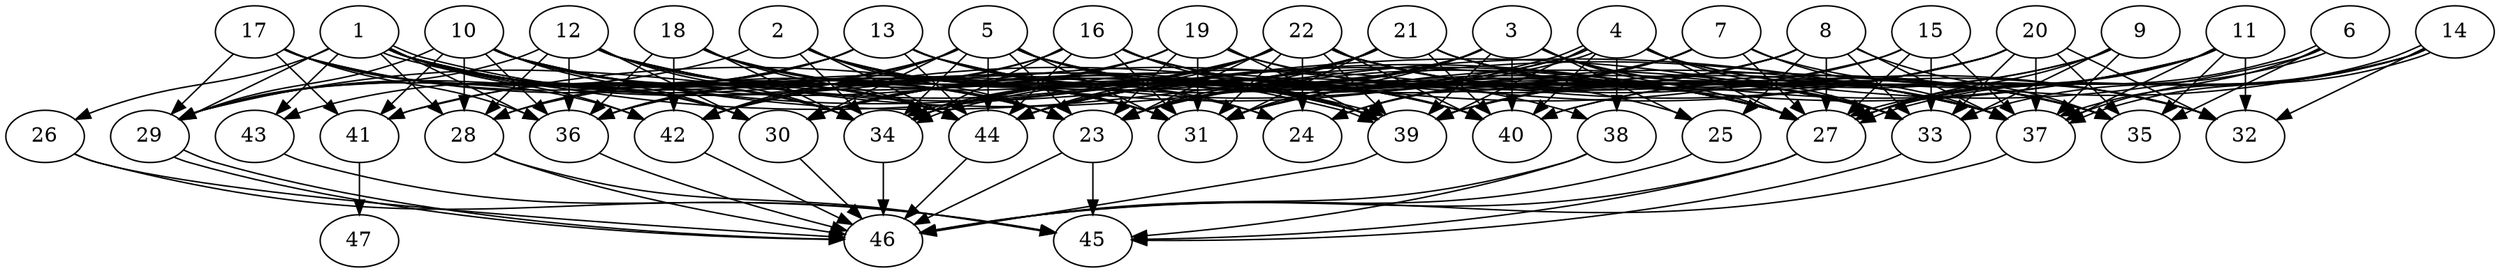 // DAG (tier=3-complex, mode=compute, n=47, ccr=0.499, fat=0.780, density=0.738, regular=0.359, jump=0.319, mindata=1048576, maxdata=16777216)
// DAG automatically generated by daggen at Sun Aug 24 16:33:34 2025
// /home/ermia/Project/Environments/daggen/bin/daggen --dot --ccr 0.499 --fat 0.780 --regular 0.359 --density 0.738 --jump 0.319 --mindata 1048576 --maxdata 16777216 -n 47 
digraph G {
  1 [size="4706948334746394", alpha="0.19", expect_size="2353474167373197"]
  1 -> 23 [size ="159171622207488"]
  1 -> 24 [size ="159171622207488"]
  1 -> 26 [size ="159171622207488"]
  1 -> 28 [size ="159171622207488"]
  1 -> 29 [size ="159171622207488"]
  1 -> 30 [size ="159171622207488"]
  1 -> 31 [size ="159171622207488"]
  1 -> 33 [size ="159171622207488"]
  1 -> 34 [size ="159171622207488"]
  1 -> 36 [size ="159171622207488"]
  1 -> 39 [size ="159171622207488"]
  1 -> 39 [size ="159171622207488"]
  1 -> 42 [size ="159171622207488"]
  1 -> 43 [size ="159171622207488"]
  1 -> 44 [size ="159171622207488"]
  2 [size="29721861554176000000", alpha="0.12", expect_size="14860930777088000000"]
  2 -> 23 [size ="76761006080000"]
  2 -> 29 [size ="76761006080000"]
  2 -> 31 [size ="76761006080000"]
  2 -> 34 [size ="76761006080000"]
  2 -> 39 [size ="76761006080000"]
  2 -> 40 [size ="76761006080000"]
  2 -> 44 [size ="76761006080000"]
  3 [size="5759896430196038656", alpha="0.10", expect_size="2879948215098019328"]
  3 -> 23 [size ="2008347922399232"]
  3 -> 25 [size ="2008347922399232"]
  3 -> 27 [size ="2008347922399232"]
  3 -> 31 [size ="2008347922399232"]
  3 -> 33 [size ="2008347922399232"]
  3 -> 34 [size ="2008347922399232"]
  3 -> 37 [size ="2008347922399232"]
  3 -> 39 [size ="2008347922399232"]
  3 -> 40 [size ="2008347922399232"]
  3 -> 42 [size ="2008347922399232"]
  4 [size="3146902333457630208", alpha="0.20", expect_size="1573451166728815104"]
  4 -> 27 [size ="1468282385203200"]
  4 -> 30 [size ="1468282385203200"]
  4 -> 32 [size ="1468282385203200"]
  4 -> 33 [size ="1468282385203200"]
  4 -> 34 [size ="1468282385203200"]
  4 -> 34 [size ="1468282385203200"]
  4 -> 35 [size ="1468282385203200"]
  4 -> 38 [size ="1468282385203200"]
  4 -> 39 [size ="1468282385203200"]
  4 -> 40 [size ="1468282385203200"]
  4 -> 41 [size ="1468282385203200"]
  5 [size="45695804884510880", alpha="0.11", expect_size="22847902442255440"]
  5 -> 23 [size ="729906069635072"]
  5 -> 27 [size ="729906069635072"]
  5 -> 30 [size ="729906069635072"]
  5 -> 31 [size ="729906069635072"]
  5 -> 33 [size ="729906069635072"]
  5 -> 34 [size ="729906069635072"]
  5 -> 36 [size ="729906069635072"]
  5 -> 38 [size ="729906069635072"]
  5 -> 39 [size ="729906069635072"]
  5 -> 40 [size ="729906069635072"]
  5 -> 41 [size ="729906069635072"]
  5 -> 42 [size ="729906069635072"]
  5 -> 44 [size ="729906069635072"]
  6 [size="21798819125996290048", alpha="0.17", expect_size="10899409562998145024"]
  6 -> 27 [size ="62427886518272"]
  6 -> 27 [size ="62427886518272"]
  6 -> 31 [size ="62427886518272"]
  6 -> 35 [size ="62427886518272"]
  6 -> 37 [size ="62427886518272"]
  7 [size="30773726724872520", alpha="0.14", expect_size="15386863362436260"]
  7 -> 24 [size ="1991509763162112"]
  7 -> 27 [size ="1991509763162112"]
  7 -> 30 [size ="1991509763162112"]
  7 -> 31 [size ="1991509763162112"]
  7 -> 32 [size ="1991509763162112"]
  7 -> 37 [size ="1991509763162112"]
  7 -> 44 [size ="1991509763162112"]
  8 [size="857318995891722752", alpha="0.19", expect_size="428659497945861376"]
  8 -> 23 [size ="1263546906181632"]
  8 -> 24 [size ="1263546906181632"]
  8 -> 25 [size ="1263546906181632"]
  8 -> 27 [size ="1263546906181632"]
  8 -> 31 [size ="1263546906181632"]
  8 -> 33 [size ="1263546906181632"]
  8 -> 35 [size ="1263546906181632"]
  8 -> 37 [size ="1263546906181632"]
  8 -> 44 [size ="1263546906181632"]
  9 [size="705113488910253555712", alpha="0.13", expect_size="352556744455126777856"]
  9 -> 27 [size ="633766582157312"]
  9 -> 33 [size ="633766582157312"]
  9 -> 37 [size ="633766582157312"]
  9 -> 39 [size ="633766582157312"]
  9 -> 40 [size ="633766582157312"]
  10 [size="181484541979222081536", alpha="0.05", expect_size="90742270989611040768"]
  10 -> 27 [size ="256438412771328"]
  10 -> 28 [size ="256438412771328"]
  10 -> 29 [size ="256438412771328"]
  10 -> 30 [size ="256438412771328"]
  10 -> 31 [size ="256438412771328"]
  10 -> 34 [size ="256438412771328"]
  10 -> 36 [size ="256438412771328"]
  10 -> 37 [size ="256438412771328"]
  10 -> 40 [size ="256438412771328"]
  10 -> 41 [size ="256438412771328"]
  10 -> 44 [size ="256438412771328"]
  11 [size="3559896350932545", alpha="0.18", expect_size="1779948175466272"]
  11 -> 23 [size ="73696404307968"]
  11 -> 27 [size ="73696404307968"]
  11 -> 32 [size ="73696404307968"]
  11 -> 35 [size ="73696404307968"]
  11 -> 37 [size ="73696404307968"]
  11 -> 40 [size ="73696404307968"]
  11 -> 44 [size ="73696404307968"]
  12 [size="1042372493826072960", alpha="0.19", expect_size="521186246913036480"]
  12 -> 27 [size ="402978334834688"]
  12 -> 28 [size ="402978334834688"]
  12 -> 29 [size ="402978334834688"]
  12 -> 30 [size ="402978334834688"]
  12 -> 34 [size ="402978334834688"]
  12 -> 36 [size ="402978334834688"]
  12 -> 37 [size ="402978334834688"]
  12 -> 39 [size ="402978334834688"]
  12 -> 44 [size ="402978334834688"]
  13 [size="2967865986116795498496", alpha="0.19", expect_size="1483932993058397749248"]
  13 -> 24 [size ="1652162820046848"]
  13 -> 27 [size ="1652162820046848"]
  13 -> 28 [size ="1652162820046848"]
  13 -> 29 [size ="1652162820046848"]
  13 -> 37 [size ="1652162820046848"]
  13 -> 39 [size ="1652162820046848"]
  13 -> 43 [size ="1652162820046848"]
  13 -> 44 [size ="1652162820046848"]
  14 [size="204596686137737536", alpha="0.04", expect_size="102298343068868768"]
  14 -> 27 [size ="195778039513088"]
  14 -> 32 [size ="195778039513088"]
  14 -> 33 [size ="195778039513088"]
  14 -> 37 [size ="195778039513088"]
  14 -> 37 [size ="195778039513088"]
  14 -> 39 [size ="195778039513088"]
  15 [size="560002106785038912", alpha="0.03", expect_size="280001053392519456"]
  15 -> 27 [size ="449236164411392"]
  15 -> 33 [size ="449236164411392"]
  15 -> 37 [size ="449236164411392"]
  15 -> 39 [size ="449236164411392"]
  15 -> 42 [size ="449236164411392"]
  16 [size="29317053613253624", alpha="0.19", expect_size="14658526806626812"]
  16 -> 25 [size ="545901156237312"]
  16 -> 27 [size ="545901156237312"]
  16 -> 31 [size ="545901156237312"]
  16 -> 34 [size ="545901156237312"]
  16 -> 36 [size ="545901156237312"]
  16 -> 37 [size ="545901156237312"]
  16 -> 39 [size ="545901156237312"]
  16 -> 42 [size ="545901156237312"]
  16 -> 44 [size ="545901156237312"]
  17 [size="81982629198300448", alpha="0.11", expect_size="40991314599150224"]
  17 -> 23 [size ="217931078172672"]
  17 -> 29 [size ="217931078172672"]
  17 -> 30 [size ="217931078172672"]
  17 -> 31 [size ="217931078172672"]
  17 -> 36 [size ="217931078172672"]
  17 -> 41 [size ="217931078172672"]
  17 -> 42 [size ="217931078172672"]
  18 [size="7732000779581928", alpha="0.07", expect_size="3866000389790964"]
  18 -> 23 [size ="147341545832448"]
  18 -> 31 [size ="147341545832448"]
  18 -> 34 [size ="147341545832448"]
  18 -> 36 [size ="147341545832448"]
  18 -> 40 [size ="147341545832448"]
  18 -> 42 [size ="147341545832448"]
  18 -> 44 [size ="147341545832448"]
  19 [size="25435620213147020", alpha="0.18", expect_size="12717810106573510"]
  19 -> 23 [size ="667152067592192"]
  19 -> 27 [size ="667152067592192"]
  19 -> 28 [size ="667152067592192"]
  19 -> 30 [size ="667152067592192"]
  19 -> 31 [size ="667152067592192"]
  19 -> 35 [size ="667152067592192"]
  19 -> 39 [size ="667152067592192"]
  20 [size="356465087799341632", alpha="0.05", expect_size="178232543899670816"]
  20 -> 30 [size ="449358948466688"]
  20 -> 31 [size ="449358948466688"]
  20 -> 32 [size ="449358948466688"]
  20 -> 33 [size ="449358948466688"]
  20 -> 34 [size ="449358948466688"]
  20 -> 35 [size ="449358948466688"]
  20 -> 37 [size ="449358948466688"]
  20 -> 39 [size ="449358948466688"]
  21 [size="1719718863962112000", alpha="0.05", expect_size="859859431981056000"]
  21 -> 23 [size ="11483165491200"]
  21 -> 30 [size ="11483165491200"]
  21 -> 31 [size ="11483165491200"]
  21 -> 32 [size ="11483165491200"]
  21 -> 33 [size ="11483165491200"]
  21 -> 35 [size ="11483165491200"]
  21 -> 36 [size ="11483165491200"]
  21 -> 40 [size ="11483165491200"]
  21 -> 44 [size ="11483165491200"]
  22 [size="7984371036360368", alpha="0.20", expect_size="3992185518180184"]
  22 -> 23 [size ="838357559017472"]
  22 -> 24 [size ="838357559017472"]
  22 -> 27 [size ="838357559017472"]
  22 -> 29 [size ="838357559017472"]
  22 -> 30 [size ="838357559017472"]
  22 -> 31 [size ="838357559017472"]
  22 -> 32 [size ="838357559017472"]
  22 -> 34 [size ="838357559017472"]
  22 -> 35 [size ="838357559017472"]
  22 -> 36 [size ="838357559017472"]
  22 -> 37 [size ="838357559017472"]
  22 -> 39 [size ="838357559017472"]
  22 -> 40 [size ="838357559017472"]
  22 -> 44 [size ="838357559017472"]
  23 [size="477239445760291328", alpha="0.17", expect_size="238619722880145664"]
  23 -> 45 [size ="380283190771712"]
  23 -> 46 [size ="380283190771712"]
  24 [size="2232681578312276", alpha="0.09", expect_size="1116340789156138"]
  25 [size="5240684544593600", alpha="0.09", expect_size="2620342272296800"]
  25 -> 46 [size ="180603374796800"]
  26 [size="5724331249242300", alpha="0.14", expect_size="2862165624621150"]
  26 -> 45 [size ="110414079721472"]
  26 -> 46 [size ="110414079721472"]
  27 [size="226406367842053128192", alpha="0.15", expect_size="113203183921026564096"]
  27 -> 45 [size ="297177377144832"]
  27 -> 46 [size ="297177377144832"]
  28 [size="4165630336464638", alpha="0.04", expect_size="2082815168232319"]
  28 -> 45 [size ="135563260723200"]
  28 -> 46 [size ="135563260723200"]
  29 [size="23289610404542088", alpha="0.06", expect_size="11644805202271044"]
  29 -> 46 [size ="1203936375603200"]
  29 -> 46 [size ="1203936375603200"]
  30 [size="10194001183082328", alpha="0.12", expect_size="5097000591541164"]
  30 -> 46 [size ="173894241615872"]
  31 [size="128659135154618368000", alpha="0.08", expect_size="64329567577309184000"]
  32 [size="20958067170111768", alpha="0.18", expect_size="10479033585055884"]
  33 [size="47837868876442256", alpha="0.15", expect_size="23918934438221128"]
  33 -> 45 [size ="866601054240768"]
  34 [size="13266044532167130", alpha="0.19", expect_size="6633022266083565"]
  34 -> 46 [size ="948957052141568"]
  35 [size="776604774753808", alpha="0.07", expect_size="388302387376904"]
  36 [size="22627952364380792", alpha="0.03", expect_size="11313976182190396"]
  36 -> 46 [size ="500077143523328"]
  37 [size="3174220901311831867392", alpha="0.02", expect_size="1587110450655915933696"]
  37 -> 46 [size ="1727884670533632"]
  38 [size="3518377324666366722048", alpha="0.03", expect_size="1759188662333183361024"]
  38 -> 45 [size ="1850624308150272"]
  38 -> 46 [size ="1850624308150272"]
  39 [size="1642088722967914", alpha="0.16", expect_size="821044361483957"]
  39 -> 46 [size ="107151682961408"]
  40 [size="282531827837030105088", alpha="0.19", expect_size="141265913918515052544"]
  41 [size="106118160645912608", alpha="0.18", expect_size="53059080322956304"]
  41 -> 47 [size ="225782270001152"]
  42 [size="1592881609266698", alpha="0.06", expect_size="796440804633349"]
  42 -> 46 [size ="94422381363200"]
  43 [size="4792891200007400", alpha="0.12", expect_size="2396445600003700"]
  43 -> 45 [size ="128902705971200"]
  44 [size="62961191667892224000", alpha="0.01", expect_size="31480595833946112000"]
  44 -> 46 [size ="126611147980800"]
  45 [size="37855075781402689536", alpha="0.01", expect_size="18927537890701344768"]
  46 [size="5547962128577403904", alpha="0.03", expect_size="2773981064288701952"]
  47 [size="4479356612733680222208", alpha="0.07", expect_size="2239678306366840111104"]
}